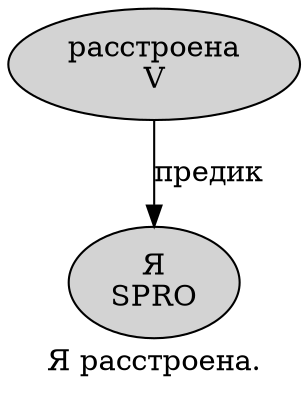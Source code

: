 digraph SENTENCE_4110 {
	graph [label="Я расстроена."]
	node [style=filled]
		0 [label="Я
SPRO" color="" fillcolor=lightgray penwidth=1 shape=ellipse]
		1 [label="расстроена
V" color="" fillcolor=lightgray penwidth=1 shape=ellipse]
			1 -> 0 [label="предик"]
}